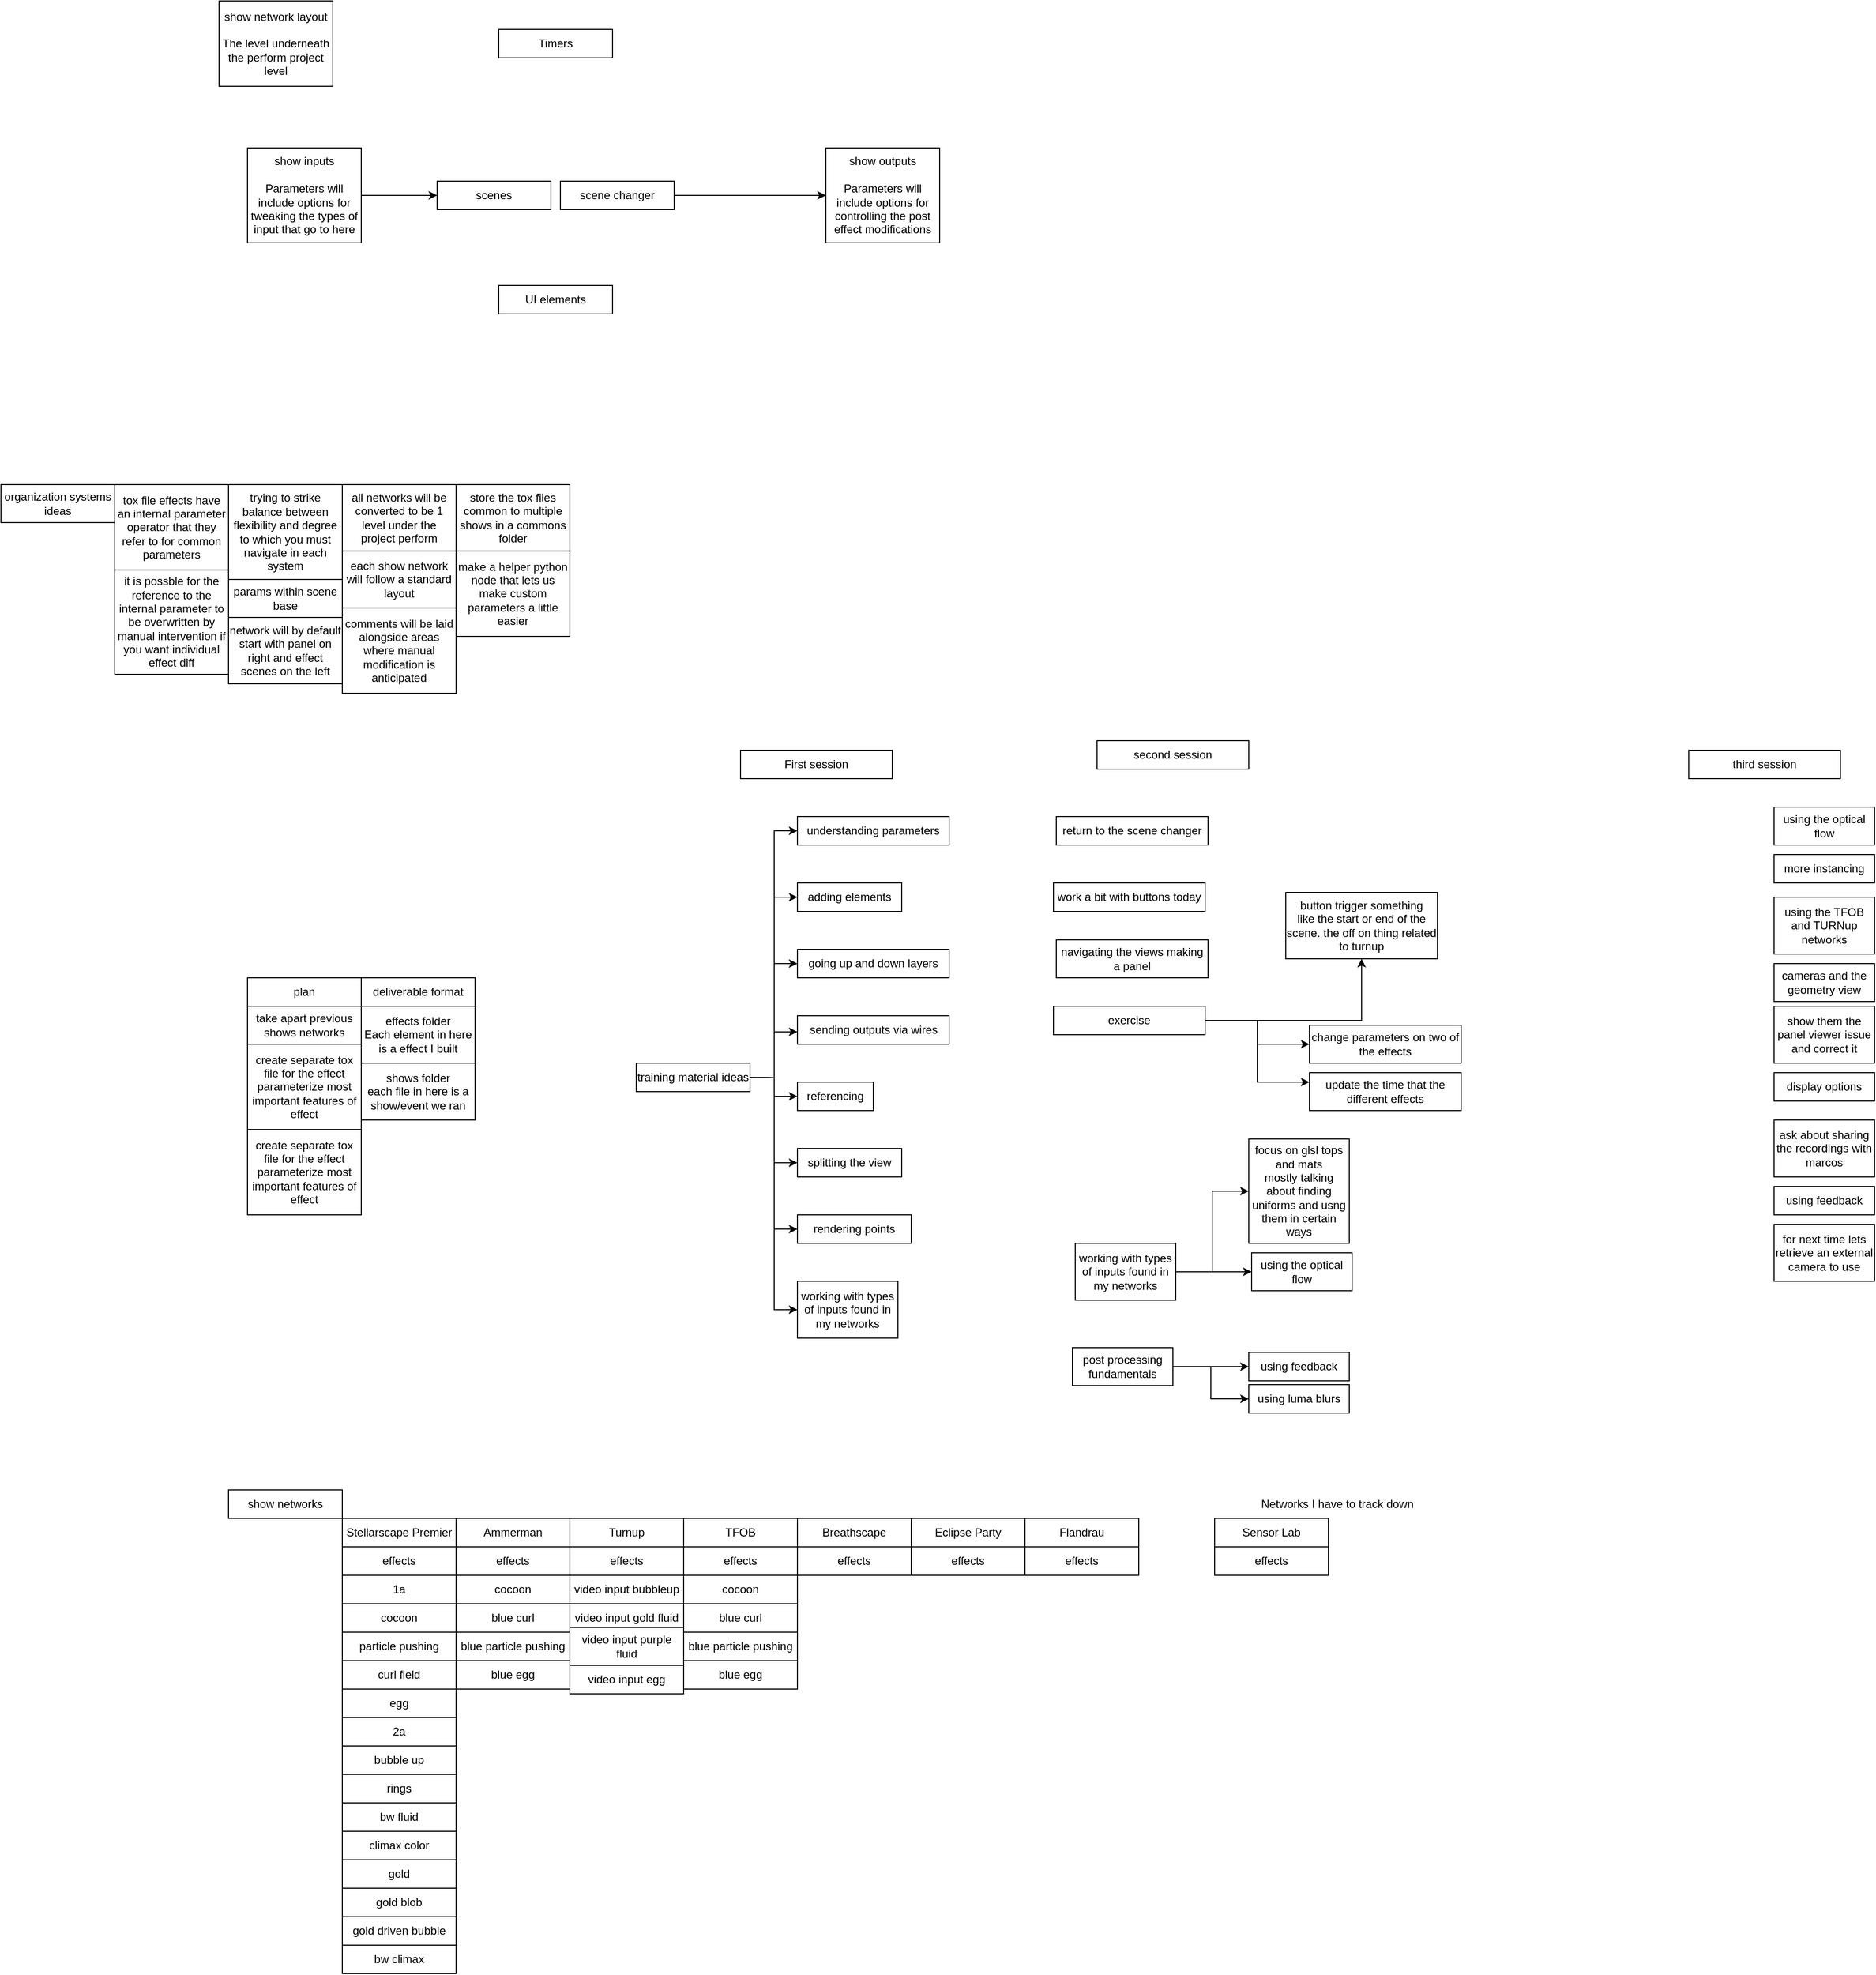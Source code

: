 <mxfile version="21.2.7" type="github">
  <diagram name="Page-1" id="jO3RNPpzsi-vT6jWUySs">
    <mxGraphModel dx="2092" dy="1921" grid="1" gridSize="10" guides="1" tooltips="1" connect="1" arrows="1" fold="1" page="1" pageScale="1" pageWidth="850" pageHeight="1100" math="0" shadow="0">
      <root>
        <mxCell id="0" />
        <mxCell id="1" parent="0" />
        <mxCell id="axIEKIJKyA-PjPpkGT-X-5" value="effects" style="rounded=0;whiteSpace=wrap;html=1;autosize=1;fixedWidth=1;resizeHeight=1;" parent="1" vertex="1">
          <mxGeometry x="200" y="560" width="120" height="30" as="geometry" />
        </mxCell>
        <mxCell id="axIEKIJKyA-PjPpkGT-X-6" value="show networks" style="rounded=0;whiteSpace=wrap;html=1;autosize=1;fixedWidth=1;resizeHeight=1;" parent="1" vertex="1">
          <mxGeometry x="80" y="500" width="120" height="30" as="geometry" />
        </mxCell>
        <mxCell id="axIEKIJKyA-PjPpkGT-X-7" value="&lt;div&gt;plan&lt;/div&gt;" style="rounded=0;whiteSpace=wrap;html=1;autosize=1;fixedWidth=1;resizeHeight=1;" parent="1" vertex="1">
          <mxGeometry x="100" y="-40" width="120" height="30" as="geometry" />
        </mxCell>
        <mxCell id="axIEKIJKyA-PjPpkGT-X-8" value="take apart previous shows networks" style="rounded=0;whiteSpace=wrap;html=1;autosize=1;fixedWidth=1;resizeHeight=1;" parent="1" vertex="1">
          <mxGeometry x="100" y="-10" width="120" height="40" as="geometry" />
        </mxCell>
        <mxCell id="axIEKIJKyA-PjPpkGT-X-9" value="&lt;div&gt;create separate tox file for the effect&lt;/div&gt;&lt;div&gt;parameterize most important features of effect&lt;/div&gt;" style="rounded=0;whiteSpace=wrap;html=1;autosize=1;fixedWidth=1;resizeHeight=1;verticalAlign=middle;labelPosition=center;verticalLabelPosition=middle;align=center;" parent="1" vertex="1">
          <mxGeometry x="100" y="30" width="120" height="90" as="geometry" />
        </mxCell>
        <mxCell id="axIEKIJKyA-PjPpkGT-X-10" value="&lt;div&gt;create separate tox file for the effect&lt;/div&gt;&lt;div&gt;parameterize most important features of effect&lt;/div&gt;" style="rounded=0;whiteSpace=wrap;html=1;autosize=1;fixedWidth=1;resizeHeight=1;verticalAlign=middle;labelPosition=center;verticalLabelPosition=middle;align=center;" parent="1" vertex="1">
          <mxGeometry x="100" y="120" width="120" height="90" as="geometry" />
        </mxCell>
        <mxCell id="axIEKIJKyA-PjPpkGT-X-11" value="deliverable format" style="rounded=0;whiteSpace=wrap;html=1;autosize=1;fixedWidth=1;resizeHeight=1;" parent="1" vertex="1">
          <mxGeometry x="220" y="-40" width="120" height="30" as="geometry" />
        </mxCell>
        <mxCell id="axIEKIJKyA-PjPpkGT-X-12" value="&lt;div&gt;effects folder&lt;/div&gt;&lt;div&gt;Each element in here is a effect I built&lt;br&gt;&lt;/div&gt;" style="rounded=0;whiteSpace=wrap;html=1;autosize=1;fixedWidth=1;resizeHeight=1;" parent="1" vertex="1">
          <mxGeometry x="220" y="-10" width="120" height="60" as="geometry" />
        </mxCell>
        <mxCell id="axIEKIJKyA-PjPpkGT-X-13" value="&lt;div&gt;shows folder&lt;/div&gt;&lt;div&gt;each file in here is a show/event we ran&lt;br&gt;&lt;/div&gt;" style="rounded=0;whiteSpace=wrap;html=1;autosize=1;fixedWidth=1;resizeHeight=1;" parent="1" vertex="1">
          <mxGeometry x="220" y="50" width="120" height="60" as="geometry" />
        </mxCell>
        <mxCell id="axIEKIJKyA-PjPpkGT-X-14" value="Stellarscape Premier" style="rounded=0;whiteSpace=wrap;html=1;autosize=1;fixedWidth=1;resizeHeight=1;" parent="1" vertex="1">
          <mxGeometry x="200" y="530" width="120" height="30" as="geometry" />
        </mxCell>
        <mxCell id="axIEKIJKyA-PjPpkGT-X-15" value="Ammerman" style="rounded=0;whiteSpace=wrap;html=1;autosize=1;fixedWidth=1;resizeHeight=1;" parent="1" vertex="1">
          <mxGeometry x="320" y="530" width="120" height="30" as="geometry" />
        </mxCell>
        <mxCell id="axIEKIJKyA-PjPpkGT-X-16" value="effects" style="rounded=0;whiteSpace=wrap;html=1;autosize=1;fixedWidth=1;resizeHeight=1;" parent="1" vertex="1">
          <mxGeometry x="320" y="560" width="120" height="30" as="geometry" />
        </mxCell>
        <mxCell id="axIEKIJKyA-PjPpkGT-X-17" value="Breathscape" style="rounded=0;whiteSpace=wrap;html=1;autosize=1;fixedWidth=1;resizeHeight=1;" parent="1" vertex="1">
          <mxGeometry x="680" y="530" width="120" height="30" as="geometry" />
        </mxCell>
        <mxCell id="axIEKIJKyA-PjPpkGT-X-18" value="effects" style="rounded=0;whiteSpace=wrap;html=1;autosize=1;fixedWidth=1;resizeHeight=1;" parent="1" vertex="1">
          <mxGeometry x="680" y="560" width="120" height="30" as="geometry" />
        </mxCell>
        <mxCell id="axIEKIJKyA-PjPpkGT-X-19" value="Turnup" style="rounded=0;whiteSpace=wrap;html=1;autosize=1;fixedWidth=1;resizeHeight=1;" parent="1" vertex="1">
          <mxGeometry x="440" y="530" width="120" height="30" as="geometry" />
        </mxCell>
        <mxCell id="axIEKIJKyA-PjPpkGT-X-20" value="effects" style="rounded=0;whiteSpace=wrap;html=1;autosize=1;fixedWidth=1;resizeHeight=1;" parent="1" vertex="1">
          <mxGeometry x="440" y="560" width="120" height="30" as="geometry" />
        </mxCell>
        <mxCell id="axIEKIJKyA-PjPpkGT-X-21" value="Sensor Lab" style="rounded=0;whiteSpace=wrap;html=1;autosize=1;fixedWidth=1;resizeHeight=1;" parent="1" vertex="1">
          <mxGeometry x="1120" y="530" width="120" height="30" as="geometry" />
        </mxCell>
        <mxCell id="axIEKIJKyA-PjPpkGT-X-22" value="effects" style="rounded=0;whiteSpace=wrap;html=1;autosize=1;fixedWidth=1;resizeHeight=1;" parent="1" vertex="1">
          <mxGeometry x="1120" y="560" width="120" height="30" as="geometry" />
        </mxCell>
        <mxCell id="axIEKIJKyA-PjPpkGT-X-25" value="TFOB" style="rounded=0;whiteSpace=wrap;html=1;autosize=1;fixedWidth=1;resizeHeight=1;" parent="1" vertex="1">
          <mxGeometry x="560" y="530" width="120" height="30" as="geometry" />
        </mxCell>
        <mxCell id="axIEKIJKyA-PjPpkGT-X-26" value="effects" style="rounded=0;whiteSpace=wrap;html=1;autosize=1;fixedWidth=1;resizeHeight=1;" parent="1" vertex="1">
          <mxGeometry x="560" y="560" width="120" height="30" as="geometry" />
        </mxCell>
        <mxCell id="axIEKIJKyA-PjPpkGT-X-27" value="Eclipse Party" style="rounded=0;whiteSpace=wrap;html=1;autosize=1;fixedWidth=1;resizeHeight=1;" parent="1" vertex="1">
          <mxGeometry x="800" y="530" width="120" height="30" as="geometry" />
        </mxCell>
        <mxCell id="axIEKIJKyA-PjPpkGT-X-28" value="effects" style="rounded=0;whiteSpace=wrap;html=1;autosize=1;fixedWidth=1;resizeHeight=1;" parent="1" vertex="1">
          <mxGeometry x="800" y="560" width="120" height="30" as="geometry" />
        </mxCell>
        <mxCell id="axIEKIJKyA-PjPpkGT-X-29" value="Flandrau" style="rounded=0;whiteSpace=wrap;html=1;autosize=1;fixedWidth=1;resizeHeight=1;" parent="1" vertex="1">
          <mxGeometry x="920" y="530" width="120" height="30" as="geometry" />
        </mxCell>
        <mxCell id="axIEKIJKyA-PjPpkGT-X-30" value="effects" style="rounded=0;whiteSpace=wrap;html=1;autosize=1;fixedWidth=1;resizeHeight=1;" parent="1" vertex="1">
          <mxGeometry x="920" y="560" width="120" height="30" as="geometry" />
        </mxCell>
        <mxCell id="axIEKIJKyA-PjPpkGT-X-31" value="cocoon" style="rounded=0;whiteSpace=wrap;html=1;autosize=1;fixedWidth=1;resizeHeight=1;" parent="1" vertex="1">
          <mxGeometry x="200" y="620" width="120" height="30" as="geometry" />
        </mxCell>
        <mxCell id="axIEKIJKyA-PjPpkGT-X-32" value="particle pushing" style="rounded=0;whiteSpace=wrap;html=1;autosize=1;fixedWidth=1;resizeHeight=1;" parent="1" vertex="1">
          <mxGeometry x="200" y="650" width="120" height="30" as="geometry" />
        </mxCell>
        <mxCell id="axIEKIJKyA-PjPpkGT-X-33" value="curl field" style="rounded=0;whiteSpace=wrap;html=1;autosize=1;fixedWidth=1;resizeHeight=1;" parent="1" vertex="1">
          <mxGeometry x="200" y="680" width="120" height="30" as="geometry" />
        </mxCell>
        <mxCell id="axIEKIJKyA-PjPpkGT-X-34" value="1a" style="rounded=0;whiteSpace=wrap;html=1;autosize=1;fixedWidth=1;resizeHeight=1;" parent="1" vertex="1">
          <mxGeometry x="200" y="590" width="120" height="30" as="geometry" />
        </mxCell>
        <mxCell id="axIEKIJKyA-PjPpkGT-X-35" value="egg" style="rounded=0;whiteSpace=wrap;html=1;autosize=1;fixedWidth=1;resizeHeight=1;" parent="1" vertex="1">
          <mxGeometry x="200" y="710" width="120" height="30" as="geometry" />
        </mxCell>
        <mxCell id="axIEKIJKyA-PjPpkGT-X-36" value="bubble up" style="rounded=0;whiteSpace=wrap;html=1;autosize=1;fixedWidth=1;resizeHeight=1;" parent="1" vertex="1">
          <mxGeometry x="200" y="770" width="120" height="30" as="geometry" />
        </mxCell>
        <mxCell id="axIEKIJKyA-PjPpkGT-X-37" value="rings" style="rounded=0;whiteSpace=wrap;html=1;autosize=1;fixedWidth=1;resizeHeight=1;" parent="1" vertex="1">
          <mxGeometry x="200" y="800" width="120" height="30" as="geometry" />
        </mxCell>
        <mxCell id="axIEKIJKyA-PjPpkGT-X-38" value="bw fluid " style="rounded=0;whiteSpace=wrap;html=1;autosize=1;fixedWidth=1;resizeHeight=1;" parent="1" vertex="1">
          <mxGeometry x="200" y="830" width="120" height="30" as="geometry" />
        </mxCell>
        <mxCell id="axIEKIJKyA-PjPpkGT-X-39" value="gold" style="rounded=0;whiteSpace=wrap;html=1;autosize=1;fixedWidth=1;resizeHeight=1;" parent="1" vertex="1">
          <mxGeometry x="200" y="890" width="120" height="30" as="geometry" />
        </mxCell>
        <mxCell id="axIEKIJKyA-PjPpkGT-X-40" value="2a" style="rounded=0;whiteSpace=wrap;html=1;autosize=1;fixedWidth=1;resizeHeight=1;" parent="1" vertex="1">
          <mxGeometry x="200" y="740" width="120" height="30" as="geometry" />
        </mxCell>
        <mxCell id="axIEKIJKyA-PjPpkGT-X-41" value="gold driven bubble" style="rounded=0;whiteSpace=wrap;html=1;autosize=1;fixedWidth=1;resizeHeight=1;" parent="1" vertex="1">
          <mxGeometry x="200" y="950" width="120" height="30" as="geometry" />
        </mxCell>
        <mxCell id="axIEKIJKyA-PjPpkGT-X-42" value="bw climax" style="rounded=0;whiteSpace=wrap;html=1;autosize=1;fixedWidth=1;resizeHeight=1;" parent="1" vertex="1">
          <mxGeometry x="200" y="980" width="120" height="30" as="geometry" />
        </mxCell>
        <mxCell id="axIEKIJKyA-PjPpkGT-X-43" value="climax color" style="rounded=0;whiteSpace=wrap;html=1;autosize=1;fixedWidth=1;resizeHeight=1;" parent="1" vertex="1">
          <mxGeometry x="200" y="860" width="120" height="30" as="geometry" />
        </mxCell>
        <mxCell id="axIEKIJKyA-PjPpkGT-X-44" value="gold blob" style="rounded=0;whiteSpace=wrap;html=1;autosize=1;fixedWidth=1;resizeHeight=1;" parent="1" vertex="1">
          <mxGeometry x="200" y="920" width="120" height="30" as="geometry" />
        </mxCell>
        <mxCell id="axIEKIJKyA-PjPpkGT-X-45" value="cocoon" style="rounded=0;whiteSpace=wrap;html=1;autosize=1;fixedWidth=1;resizeHeight=1;" parent="1" vertex="1">
          <mxGeometry x="320" y="590" width="120" height="30" as="geometry" />
        </mxCell>
        <mxCell id="axIEKIJKyA-PjPpkGT-X-46" value="blue curl" style="rounded=0;whiteSpace=wrap;html=1;autosize=1;fixedWidth=1;resizeHeight=1;" parent="1" vertex="1">
          <mxGeometry x="320" y="620" width="120" height="30" as="geometry" />
        </mxCell>
        <mxCell id="axIEKIJKyA-PjPpkGT-X-47" value="blue particle pushing" style="rounded=0;whiteSpace=wrap;html=1;autosize=1;fixedWidth=1;resizeHeight=1;" parent="1" vertex="1">
          <mxGeometry x="320" y="650" width="120" height="30" as="geometry" />
        </mxCell>
        <mxCell id="axIEKIJKyA-PjPpkGT-X-48" value="blue egg" style="rounded=0;whiteSpace=wrap;html=1;autosize=1;fixedWidth=1;resizeHeight=1;" parent="1" vertex="1">
          <mxGeometry x="320" y="680" width="120" height="30" as="geometry" />
        </mxCell>
        <mxCell id="axIEKIJKyA-PjPpkGT-X-49" value="video input bubbleup" style="rounded=0;whiteSpace=wrap;html=1;autosize=1;fixedWidth=1;resizeHeight=1;" parent="1" vertex="1">
          <mxGeometry x="440" y="590" width="120" height="30" as="geometry" />
        </mxCell>
        <mxCell id="axIEKIJKyA-PjPpkGT-X-51" value="gold" style="rounded=0;whiteSpace=wrap;html=1;autosize=1;fixedWidth=1;resizeHeight=1;" parent="1" vertex="1">
          <mxGeometry x="440" y="620" width="120" height="30" as="geometry" />
        </mxCell>
        <mxCell id="axIEKIJKyA-PjPpkGT-X-52" value="&lt;div&gt;video input gold fluid&lt;/div&gt;" style="rounded=0;whiteSpace=wrap;html=1;autosize=1;fixedWidth=1;resizeHeight=1;" parent="1" vertex="1">
          <mxGeometry x="440" y="620" width="120" height="30" as="geometry" />
        </mxCell>
        <mxCell id="axIEKIJKyA-PjPpkGT-X-53" value="video input purple fluid" style="rounded=0;whiteSpace=wrap;html=1;autosize=1;fixedWidth=1;resizeHeight=1;" parent="1" vertex="1">
          <mxGeometry x="440" y="645" width="120" height="40" as="geometry" />
        </mxCell>
        <mxCell id="axIEKIJKyA-PjPpkGT-X-54" value="video input egg" style="rounded=0;whiteSpace=wrap;html=1;autosize=1;fixedWidth=1;resizeHeight=1;" parent="1" vertex="1">
          <mxGeometry x="440" y="685" width="120" height="30" as="geometry" />
        </mxCell>
        <mxCell id="axIEKIJKyA-PjPpkGT-X-59" value="cocoon" style="rounded=0;whiteSpace=wrap;html=1;autosize=1;fixedWidth=1;resizeHeight=1;" parent="1" vertex="1">
          <mxGeometry x="560" y="590" width="120" height="30" as="geometry" />
        </mxCell>
        <mxCell id="axIEKIJKyA-PjPpkGT-X-60" value="blue curl" style="rounded=0;whiteSpace=wrap;html=1;autosize=1;fixedWidth=1;resizeHeight=1;" parent="1" vertex="1">
          <mxGeometry x="560" y="620" width="120" height="30" as="geometry" />
        </mxCell>
        <mxCell id="axIEKIJKyA-PjPpkGT-X-61" value="blue particle pushing" style="rounded=0;whiteSpace=wrap;html=1;autosize=1;fixedWidth=1;resizeHeight=1;" parent="1" vertex="1">
          <mxGeometry x="560" y="650" width="120" height="30" as="geometry" />
        </mxCell>
        <mxCell id="axIEKIJKyA-PjPpkGT-X-62" value="blue egg" style="rounded=0;whiteSpace=wrap;html=1;autosize=1;fixedWidth=1;resizeHeight=1;" parent="1" vertex="1">
          <mxGeometry x="560" y="680" width="120" height="30" as="geometry" />
        </mxCell>
        <mxCell id="axIEKIJKyA-PjPpkGT-X-83" style="edgeStyle=orthogonalEdgeStyle;rounded=0;orthogonalLoop=1;jettySize=auto;html=1;exitX=1;exitY=0.5;exitDx=0;exitDy=0;entryX=0;entryY=0.5;entryDx=0;entryDy=0;strokeColor=default;" parent="1" target="axIEKIJKyA-PjPpkGT-X-69" edge="1">
          <mxGeometry relative="1" as="geometry">
            <mxPoint x="630" y="65" as="sourcePoint" />
          </mxGeometry>
        </mxCell>
        <mxCell id="axIEKIJKyA-PjPpkGT-X-84" style="edgeStyle=orthogonalEdgeStyle;rounded=0;orthogonalLoop=1;jettySize=auto;html=1;exitX=1;exitY=0.5;exitDx=0;exitDy=0;entryX=0;entryY=0.5;entryDx=0;entryDy=0;strokeColor=default;" parent="1" target="axIEKIJKyA-PjPpkGT-X-70" edge="1">
          <mxGeometry relative="1" as="geometry">
            <mxPoint x="630" y="65" as="sourcePoint" />
          </mxGeometry>
        </mxCell>
        <mxCell id="axIEKIJKyA-PjPpkGT-X-85" style="edgeStyle=orthogonalEdgeStyle;rounded=0;orthogonalLoop=1;jettySize=auto;html=1;exitX=1;exitY=0.5;exitDx=0;exitDy=0;entryX=0;entryY=0.5;entryDx=0;entryDy=0;strokeColor=default;" parent="1" target="axIEKIJKyA-PjPpkGT-X-71" edge="1">
          <mxGeometry relative="1" as="geometry">
            <mxPoint x="630" y="65" as="sourcePoint" />
          </mxGeometry>
        </mxCell>
        <mxCell id="axIEKIJKyA-PjPpkGT-X-86" style="edgeStyle=orthogonalEdgeStyle;rounded=0;orthogonalLoop=1;jettySize=auto;html=1;exitX=1;exitY=0.5;exitDx=0;exitDy=0;entryX=0;entryY=0.567;entryDx=0;entryDy=0;entryPerimeter=0;strokeColor=default;" parent="1" target="axIEKIJKyA-PjPpkGT-X-76" edge="1">
          <mxGeometry relative="1" as="geometry">
            <mxPoint x="630" y="65" as="sourcePoint" />
          </mxGeometry>
        </mxCell>
        <mxCell id="axIEKIJKyA-PjPpkGT-X-87" style="edgeStyle=orthogonalEdgeStyle;rounded=0;orthogonalLoop=1;jettySize=auto;html=1;exitX=1;exitY=0.5;exitDx=0;exitDy=0;strokeColor=default;entryX=0;entryY=0.5;entryDx=0;entryDy=0;" parent="1" target="axIEKIJKyA-PjPpkGT-X-73" edge="1">
          <mxGeometry relative="1" as="geometry">
            <mxPoint x="630" y="65" as="sourcePoint" />
          </mxGeometry>
        </mxCell>
        <mxCell id="axIEKIJKyA-PjPpkGT-X-89" style="edgeStyle=orthogonalEdgeStyle;rounded=0;orthogonalLoop=1;jettySize=auto;html=1;exitX=1;exitY=0.5;exitDx=0;exitDy=0;entryX=0;entryY=0.5;entryDx=0;entryDy=0;strokeColor=default;" parent="1" target="axIEKIJKyA-PjPpkGT-X-72" edge="1">
          <mxGeometry relative="1" as="geometry">
            <mxPoint x="630" y="65" as="sourcePoint" />
          </mxGeometry>
        </mxCell>
        <mxCell id="axIEKIJKyA-PjPpkGT-X-90" style="edgeStyle=orthogonalEdgeStyle;rounded=0;orthogonalLoop=1;jettySize=auto;html=1;exitX=1;exitY=0.5;exitDx=0;exitDy=0;entryX=0;entryY=0.5;entryDx=0;entryDy=0;strokeColor=default;" parent="1" target="axIEKIJKyA-PjPpkGT-X-81" edge="1">
          <mxGeometry relative="1" as="geometry">
            <mxPoint x="630" y="65" as="sourcePoint" />
          </mxGeometry>
        </mxCell>
        <mxCell id="axIEKIJKyA-PjPpkGT-X-91" style="edgeStyle=orthogonalEdgeStyle;rounded=0;orthogonalLoop=1;jettySize=auto;html=1;exitX=1;exitY=0.5;exitDx=0;exitDy=0;entryX=0;entryY=0.5;entryDx=0;entryDy=0;strokeColor=default;" parent="1" target="axIEKIJKyA-PjPpkGT-X-77" edge="1">
          <mxGeometry relative="1" as="geometry">
            <mxPoint x="630" y="65" as="sourcePoint" />
          </mxGeometry>
        </mxCell>
        <mxCell id="axIEKIJKyA-PjPpkGT-X-63" value="training material ideas" style="rounded=0;whiteSpace=wrap;html=1;autosize=1;fixedWidth=1;resizeHeight=1;" parent="1" vertex="1">
          <mxGeometry x="510" y="50" width="120" height="30" as="geometry" />
        </mxCell>
        <mxCell id="axIEKIJKyA-PjPpkGT-X-70" value="adding elements" style="rounded=0;whiteSpace=wrap;html=1;autosize=1;fixedWidth=1;resizeHeight=1;fontFamily=Helvetica;fontSize=12;fontColor=default;align=center;strokeColor=default;fillColor=none;gradientColor=none;" parent="1" vertex="1">
          <mxGeometry x="680" y="-140" width="110" height="30" as="geometry" />
        </mxCell>
        <mxCell id="axIEKIJKyA-PjPpkGT-X-71" value="going up and down layers" style="rounded=0;whiteSpace=wrap;html=1;autosize=1;fixedWidth=1;resizeHeight=1;fontFamily=Helvetica;fontSize=12;fontColor=default;align=center;strokeColor=default;fillColor=none;gradientColor=none;" parent="1" vertex="1">
          <mxGeometry x="680" y="-70" width="160" height="30" as="geometry" />
        </mxCell>
        <mxCell id="axIEKIJKyA-PjPpkGT-X-72" value="splitting the view" style="rounded=0;whiteSpace=wrap;html=1;autosize=1;fixedWidth=1;resizeHeight=1;fontFamily=Helvetica;fontSize=12;fontColor=default;align=center;strokeColor=default;fillColor=none;gradientColor=none;" parent="1" vertex="1">
          <mxGeometry x="680" y="140" width="110" height="30" as="geometry" />
        </mxCell>
        <mxCell id="axIEKIJKyA-PjPpkGT-X-73" value="referencing" style="rounded=0;whiteSpace=wrap;html=1;autosize=1;fixedWidth=1;resizeHeight=1;fontFamily=Helvetica;fontSize=12;fontColor=default;align=center;strokeColor=default;fillColor=none;gradientColor=none;" parent="1" vertex="1">
          <mxGeometry x="680" y="70" width="80" height="30" as="geometry" />
        </mxCell>
        <mxCell id="axIEKIJKyA-PjPpkGT-X-76" value="sending outputs via wires" style="text;html=1;align=center;verticalAlign=middle;resizable=0;points=[];autosize=1;strokeColor=default;" parent="1" vertex="1">
          <mxGeometry x="680" width="160" height="30" as="geometry" />
        </mxCell>
        <mxCell id="axIEKIJKyA-PjPpkGT-X-77" value="&lt;div&gt;working with types of inputs found in my networks&lt;/div&gt;" style="rounded=0;whiteSpace=wrap;html=1;autosize=1;fixedWidth=1;resizeHeight=1;fontFamily=Helvetica;fontSize=12;fontColor=default;align=center;strokeColor=default;fillColor=none;gradientColor=none;" parent="1" vertex="1">
          <mxGeometry x="680" y="280" width="106" height="60" as="geometry" />
        </mxCell>
        <mxCell id="axIEKIJKyA-PjPpkGT-X-81" value="rendering points" style="rounded=0;whiteSpace=wrap;html=1;autosize=1;fixedWidth=1;resizeHeight=1;strokeColor=default;" parent="1" vertex="1">
          <mxGeometry x="680" y="210" width="120" height="30" as="geometry" />
        </mxCell>
        <mxCell id="axIEKIJKyA-PjPpkGT-X-69" value="understanding parameters" style="rounded=0;whiteSpace=wrap;html=1;autosize=1;fixedWidth=1;resizeHeight=1;fontFamily=Helvetica;fontSize=12;fontColor=default;align=center;strokeColor=default;fillColor=none;gradientColor=none;" parent="1" vertex="1">
          <mxGeometry x="680" y="-210" width="160" height="30" as="geometry" />
        </mxCell>
        <mxCell id="axIEKIJKyA-PjPpkGT-X-96" value="Networks I have to track down" style="text;html=1;align=center;verticalAlign=middle;resizable=0;points=[];autosize=1;" parent="1" vertex="1">
          <mxGeometry x="1159" y="500" width="180" height="30" as="geometry" />
        </mxCell>
        <mxCell id="axIEKIJKyA-PjPpkGT-X-97" value="&amp;nbsp;" style="text;whiteSpace=wrap;html=1;" parent="1" vertex="1">
          <mxGeometry x="10" y="90" width="40" height="40" as="geometry" />
        </mxCell>
        <mxCell id="8prkjfwwkmIOHAyzSjH_-1" value="return to the scene changer" style="rounded=0;whiteSpace=wrap;html=1;autosize=1;fixedWidth=1;resizeHeight=1;fontFamily=Helvetica;fontSize=12;fontColor=default;align=center;strokeColor=default;fillColor=none;gradientColor=none;" parent="1" vertex="1">
          <mxGeometry x="953" y="-210" width="160" height="30" as="geometry" />
        </mxCell>
        <mxCell id="8prkjfwwkmIOHAyzSjH_-2" value="work a bit with buttons today" style="rounded=0;whiteSpace=wrap;html=1;autosize=1;fixedWidth=1;resizeHeight=1;fontFamily=Helvetica;fontSize=12;fontColor=default;align=center;strokeColor=default;fillColor=none;gradientColor=none;" parent="1" vertex="1">
          <mxGeometry x="950" y="-140" width="160" height="30" as="geometry" />
        </mxCell>
        <mxCell id="8prkjfwwkmIOHAyzSjH_-3" value="navigating the views making a panel" style="rounded=0;whiteSpace=wrap;html=1;autosize=1;fixedWidth=1;resizeHeight=1;fontFamily=Helvetica;fontSize=12;fontColor=default;align=center;strokeColor=default;fillColor=none;gradientColor=none;" parent="1" vertex="1">
          <mxGeometry x="953" y="-80" width="160" height="40" as="geometry" />
        </mxCell>
        <mxCell id="8prkjfwwkmIOHAyzSjH_-17" value="" style="edgeStyle=orthogonalEdgeStyle;rounded=0;orthogonalLoop=1;jettySize=auto;html=1;" parent="1" source="8prkjfwwkmIOHAyzSjH_-4" target="8prkjfwwkmIOHAyzSjH_-16" edge="1">
          <mxGeometry relative="1" as="geometry" />
        </mxCell>
        <mxCell id="8prkjfwwkmIOHAyzSjH_-19" value="" style="edgeStyle=orthogonalEdgeStyle;rounded=0;orthogonalLoop=1;jettySize=auto;html=1;" parent="1" source="8prkjfwwkmIOHAyzSjH_-4" target="8prkjfwwkmIOHAyzSjH_-18" edge="1">
          <mxGeometry relative="1" as="geometry" />
        </mxCell>
        <mxCell id="8prkjfwwkmIOHAyzSjH_-21" value="" style="edgeStyle=orthogonalEdgeStyle;rounded=0;orthogonalLoop=1;jettySize=auto;html=1;entryX=0;entryY=0.25;entryDx=0;entryDy=0;" parent="1" source="8prkjfwwkmIOHAyzSjH_-4" target="8prkjfwwkmIOHAyzSjH_-20" edge="1">
          <mxGeometry relative="1" as="geometry" />
        </mxCell>
        <mxCell id="8prkjfwwkmIOHAyzSjH_-4" value="exercise" style="rounded=0;whiteSpace=wrap;html=1;autosize=1;fixedWidth=1;resizeHeight=1;fontFamily=Helvetica;fontSize=12;fontColor=default;align=center;strokeColor=default;fillColor=none;gradientColor=none;" parent="1" vertex="1">
          <mxGeometry x="950" y="-10" width="160" height="30" as="geometry" />
        </mxCell>
        <mxCell id="8prkjfwwkmIOHAyzSjH_-7" value="" style="edgeStyle=orthogonalEdgeStyle;rounded=0;orthogonalLoop=1;jettySize=auto;html=1;" parent="1" source="8prkjfwwkmIOHAyzSjH_-5" target="8prkjfwwkmIOHAyzSjH_-6" edge="1">
          <mxGeometry relative="1" as="geometry" />
        </mxCell>
        <mxCell id="8prkjfwwkmIOHAyzSjH_-15" value="" style="edgeStyle=orthogonalEdgeStyle;rounded=0;orthogonalLoop=1;jettySize=auto;html=1;" parent="1" source="8prkjfwwkmIOHAyzSjH_-5" target="8prkjfwwkmIOHAyzSjH_-14" edge="1">
          <mxGeometry relative="1" as="geometry" />
        </mxCell>
        <mxCell id="8prkjfwwkmIOHAyzSjH_-5" value="&lt;div&gt;working with types of inputs found in my networks&lt;/div&gt;" style="rounded=0;whiteSpace=wrap;html=1;autosize=1;fixedWidth=1;resizeHeight=1;fontFamily=Helvetica;fontSize=12;fontColor=default;align=center;strokeColor=default;fillColor=none;gradientColor=none;" parent="1" vertex="1">
          <mxGeometry x="973" y="240" width="106" height="60" as="geometry" />
        </mxCell>
        <mxCell id="8prkjfwwkmIOHAyzSjH_-6" value="focus on glsl tops and mats&lt;br&gt;mostly talking about finding uniforms and usng them in certain ways" style="rounded=0;whiteSpace=wrap;html=1;autosize=1;fixedWidth=1;resizeHeight=1;fontFamily=Helvetica;fontSize=12;fontColor=default;align=center;strokeColor=default;fillColor=none;gradientColor=none;" parent="1" vertex="1">
          <mxGeometry x="1156" y="130" width="106" height="110" as="geometry" />
        </mxCell>
        <mxCell id="8prkjfwwkmIOHAyzSjH_-10" value="" style="edgeStyle=orthogonalEdgeStyle;rounded=0;orthogonalLoop=1;jettySize=auto;html=1;" parent="1" source="8prkjfwwkmIOHAyzSjH_-8" target="8prkjfwwkmIOHAyzSjH_-9" edge="1">
          <mxGeometry relative="1" as="geometry" />
        </mxCell>
        <mxCell id="8prkjfwwkmIOHAyzSjH_-12" value="" style="edgeStyle=orthogonalEdgeStyle;rounded=0;orthogonalLoop=1;jettySize=auto;html=1;" parent="1" source="8prkjfwwkmIOHAyzSjH_-8" target="8prkjfwwkmIOHAyzSjH_-11" edge="1">
          <mxGeometry relative="1" as="geometry" />
        </mxCell>
        <mxCell id="8prkjfwwkmIOHAyzSjH_-8" value="post processing fundamentals" style="rounded=0;whiteSpace=wrap;html=1;autosize=1;fixedWidth=1;resizeHeight=1;fontFamily=Helvetica;fontSize=12;fontColor=default;align=center;strokeColor=default;fillColor=none;gradientColor=none;" parent="1" vertex="1">
          <mxGeometry x="970" y="350" width="106" height="40" as="geometry" />
        </mxCell>
        <mxCell id="8prkjfwwkmIOHAyzSjH_-9" value="&lt;div&gt;using feedback&lt;/div&gt;" style="rounded=0;whiteSpace=wrap;html=1;autosize=1;fixedWidth=1;resizeHeight=1;fontFamily=Helvetica;fontSize=12;fontColor=default;align=center;strokeColor=default;fillColor=none;gradientColor=none;" parent="1" vertex="1">
          <mxGeometry x="1156" y="355" width="106" height="30" as="geometry" />
        </mxCell>
        <mxCell id="8prkjfwwkmIOHAyzSjH_-11" value="using luma blurs" style="rounded=0;whiteSpace=wrap;html=1;autosize=1;fixedWidth=1;resizeHeight=1;fontFamily=Helvetica;fontSize=12;fontColor=default;align=center;strokeColor=default;fillColor=none;gradientColor=none;" parent="1" vertex="1">
          <mxGeometry x="1156" y="389" width="106" height="30" as="geometry" />
        </mxCell>
        <mxCell id="8prkjfwwkmIOHAyzSjH_-14" value="using the optical flow" style="rounded=0;whiteSpace=wrap;html=1;autosize=1;fixedWidth=1;resizeHeight=1;fontFamily=Helvetica;fontSize=12;fontColor=default;align=center;strokeColor=default;fillColor=none;gradientColor=none;" parent="1" vertex="1">
          <mxGeometry x="1159" y="250" width="106" height="40" as="geometry" />
        </mxCell>
        <mxCell id="8prkjfwwkmIOHAyzSjH_-16" value="&lt;div&gt;button trigger something&lt;/div&gt;&lt;div&gt;like the start or end of the scene. the off on thing related to turnup&lt;br&gt;&lt;/div&gt;" style="rounded=0;whiteSpace=wrap;html=1;autosize=1;fixedWidth=1;resizeHeight=1;fontFamily=Helvetica;fontSize=12;fontColor=default;align=center;strokeColor=default;fillColor=none;gradientColor=none;" parent="1" vertex="1">
          <mxGeometry x="1195" y="-130" width="160" height="70" as="geometry" />
        </mxCell>
        <mxCell id="8prkjfwwkmIOHAyzSjH_-18" value="change parameters on two of the effects" style="rounded=0;whiteSpace=wrap;html=1;autosize=1;fixedWidth=1;resizeHeight=1;fontFamily=Helvetica;fontSize=12;fontColor=default;align=center;strokeColor=default;fillColor=none;gradientColor=none;" parent="1" vertex="1">
          <mxGeometry x="1220" y="10" width="160" height="40" as="geometry" />
        </mxCell>
        <mxCell id="8prkjfwwkmIOHAyzSjH_-20" value="update the time that the different effects " style="rounded=0;whiteSpace=wrap;html=1;autosize=1;fixedWidth=1;resizeHeight=1;fontFamily=Helvetica;fontSize=12;fontColor=default;align=center;strokeColor=default;fillColor=none;gradientColor=none;" parent="1" vertex="1">
          <mxGeometry x="1220" y="60" width="160" height="40" as="geometry" />
        </mxCell>
        <mxCell id="ISq-TGhER7DgccQ3ykd7-1" value="First session" style="rounded=0;whiteSpace=wrap;html=1;autosize=1;fixedWidth=1;resizeHeight=1;fontFamily=Helvetica;fontSize=12;fontColor=default;align=center;strokeColor=default;fillColor=none;gradientColor=none;" parent="1" vertex="1">
          <mxGeometry x="620" y="-280" width="160" height="30" as="geometry" />
        </mxCell>
        <mxCell id="ISq-TGhER7DgccQ3ykd7-2" value="second session" style="rounded=0;whiteSpace=wrap;html=1;autosize=1;fixedWidth=1;resizeHeight=1;fontFamily=Helvetica;fontSize=12;fontColor=default;align=center;strokeColor=default;fillColor=none;gradientColor=none;" parent="1" vertex="1">
          <mxGeometry x="996" y="-290" width="160" height="30" as="geometry" />
        </mxCell>
        <mxCell id="ISq-TGhER7DgccQ3ykd7-3" value="third session" style="rounded=0;whiteSpace=wrap;html=1;autosize=1;fixedWidth=1;resizeHeight=1;fontFamily=Helvetica;fontSize=12;fontColor=default;align=center;strokeColor=default;fillColor=none;gradientColor=none;" parent="1" vertex="1">
          <mxGeometry x="1620" y="-280" width="160" height="30" as="geometry" />
        </mxCell>
        <mxCell id="ISq-TGhER7DgccQ3ykd7-4" value="using the optical flow" style="rounded=0;whiteSpace=wrap;html=1;autosize=1;fixedWidth=1;resizeHeight=1;fontFamily=Helvetica;fontSize=12;fontColor=default;align=center;strokeColor=default;fillColor=none;gradientColor=none;" parent="1" vertex="1">
          <mxGeometry x="1710" y="-220" width="106" height="40" as="geometry" />
        </mxCell>
        <mxCell id="ISq-TGhER7DgccQ3ykd7-5" value="more instancing" style="rounded=0;whiteSpace=wrap;html=1;autosize=1;fixedWidth=1;resizeHeight=1;fontFamily=Helvetica;fontSize=12;fontColor=default;align=center;strokeColor=default;fillColor=none;gradientColor=none;" parent="1" vertex="1">
          <mxGeometry x="1710" y="-170" width="106" height="30" as="geometry" />
        </mxCell>
        <mxCell id="ISq-TGhER7DgccQ3ykd7-6" value="using the TFOB and TURNup networks" style="rounded=0;whiteSpace=wrap;html=1;autosize=1;fixedWidth=1;resizeHeight=1;fontFamily=Helvetica;fontSize=12;fontColor=default;align=center;strokeColor=default;fillColor=none;gradientColor=none;" parent="1" vertex="1">
          <mxGeometry x="1710" y="-125" width="106" height="60" as="geometry" />
        </mxCell>
        <mxCell id="ISq-TGhER7DgccQ3ykd7-7" value="cameras and the geometry view" style="rounded=0;whiteSpace=wrap;html=1;autosize=1;fixedWidth=1;resizeHeight=1;fontFamily=Helvetica;fontSize=12;fontColor=default;align=center;strokeColor=default;fillColor=none;gradientColor=none;" parent="1" vertex="1">
          <mxGeometry x="1710" y="-55" width="106" height="40" as="geometry" />
        </mxCell>
        <mxCell id="ISq-TGhER7DgccQ3ykd7-8" value="show them the panel viewer issue and correct it" style="rounded=0;whiteSpace=wrap;html=1;autosize=1;fixedWidth=1;resizeHeight=1;fontFamily=Helvetica;fontSize=12;fontColor=default;align=center;strokeColor=default;fillColor=none;gradientColor=none;" parent="1" vertex="1">
          <mxGeometry x="1710" y="-10" width="106" height="60" as="geometry" />
        </mxCell>
        <mxCell id="ISq-TGhER7DgccQ3ykd7-9" value="display options" style="rounded=0;whiteSpace=wrap;html=1;autosize=1;fixedWidth=1;resizeHeight=1;fontFamily=Helvetica;fontSize=12;fontColor=default;align=center;strokeColor=default;fillColor=none;gradientColor=none;" parent="1" vertex="1">
          <mxGeometry x="1710" y="60" width="106" height="30" as="geometry" />
        </mxCell>
        <mxCell id="ISq-TGhER7DgccQ3ykd7-10" value="ask about sharing the recordings with marcos" style="rounded=0;whiteSpace=wrap;html=1;autosize=1;fixedWidth=1;resizeHeight=1;fontFamily=Helvetica;fontSize=12;fontColor=default;align=center;strokeColor=default;fillColor=none;gradientColor=none;" parent="1" vertex="1">
          <mxGeometry x="1710" y="110" width="106" height="60" as="geometry" />
        </mxCell>
        <mxCell id="ISq-TGhER7DgccQ3ykd7-11" value="&lt;div&gt;using feedback&lt;/div&gt;" style="rounded=0;whiteSpace=wrap;html=1;autosize=1;fixedWidth=1;resizeHeight=1;fontFamily=Helvetica;fontSize=12;fontColor=default;align=center;strokeColor=default;fillColor=none;gradientColor=none;" parent="1" vertex="1">
          <mxGeometry x="1710" y="180" width="106" height="30" as="geometry" />
        </mxCell>
        <mxCell id="ISq-TGhER7DgccQ3ykd7-13" value="for next time lets retrieve an external camera to use" style="rounded=0;whiteSpace=wrap;html=1;autosize=1;fixedWidth=1;resizeHeight=1;fontFamily=Helvetica;fontSize=12;fontColor=default;align=center;strokeColor=default;fillColor=none;gradientColor=none;" parent="1" vertex="1">
          <mxGeometry x="1710" y="220" width="106" height="60" as="geometry" />
        </mxCell>
        <mxCell id="0WaZHpqxp3nUxZz5_Epp-2" value="organization systems ideas" style="rounded=0;whiteSpace=wrap;html=1;autosize=1;fixedWidth=1;resizeHeight=1;" vertex="1" parent="1">
          <mxGeometry x="-160" y="-560" width="120" height="40" as="geometry" />
        </mxCell>
        <mxCell id="0WaZHpqxp3nUxZz5_Epp-3" value="tox file effects have an internal parameter operator that they refer to for common parameters" style="rounded=0;whiteSpace=wrap;html=1;autosize=1;fixedWidth=1;resizeHeight=1;" vertex="1" parent="1">
          <mxGeometry x="-40" y="-560" width="120" height="90" as="geometry" />
        </mxCell>
        <mxCell id="0WaZHpqxp3nUxZz5_Epp-4" value="it is possble for the reference to the internal parameter to be overwritten by manual intervention if you want individual effect diff" style="rounded=0;whiteSpace=wrap;html=1;autosize=1;fixedWidth=1;resizeHeight=1;" vertex="1" parent="1">
          <mxGeometry x="-40" y="-470" width="120" height="110" as="geometry" />
        </mxCell>
        <mxCell id="0WaZHpqxp3nUxZz5_Epp-5" value="trying to strike balance between flexibility and degree to which you must navigate in each system" style="rounded=0;whiteSpace=wrap;html=1;autosize=1;fixedWidth=1;resizeHeight=1;" vertex="1" parent="1">
          <mxGeometry x="80" y="-560" width="120" height="100" as="geometry" />
        </mxCell>
        <mxCell id="0WaZHpqxp3nUxZz5_Epp-6" value="params within scene base" style="rounded=0;whiteSpace=wrap;html=1;autosize=1;fixedWidth=1;resizeHeight=1;" vertex="1" parent="1">
          <mxGeometry x="80" y="-460" width="120" height="40" as="geometry" />
        </mxCell>
        <mxCell id="0WaZHpqxp3nUxZz5_Epp-10" value="network will by default start with panel on right and effect scenes on the left" style="rounded=0;whiteSpace=wrap;html=1;autosize=1;fixedWidth=1;resizeHeight=1;" vertex="1" parent="1">
          <mxGeometry x="80" y="-420" width="120" height="70" as="geometry" />
        </mxCell>
        <mxCell id="0WaZHpqxp3nUxZz5_Epp-11" value="all networks will be converted to be 1 level under the project perform" style="rounded=0;whiteSpace=wrap;html=1;autosize=1;fixedWidth=1;resizeHeight=1;" vertex="1" parent="1">
          <mxGeometry x="200" y="-560" width="120" height="70" as="geometry" />
        </mxCell>
        <mxCell id="0WaZHpqxp3nUxZz5_Epp-12" value="each show network will follow a standard layout" style="rounded=0;whiteSpace=wrap;html=1;autosize=1;fixedWidth=1;resizeHeight=1;" vertex="1" parent="1">
          <mxGeometry x="200" y="-490" width="120" height="60" as="geometry" />
        </mxCell>
        <mxCell id="0WaZHpqxp3nUxZz5_Epp-13" value="&lt;div&gt;show network layout &lt;br&gt;&lt;/div&gt;&lt;div&gt;&lt;br&gt;&lt;/div&gt;&lt;div&gt;The level underneath the perform project level&lt;br&gt;&lt;/div&gt;" style="rounded=0;whiteSpace=wrap;html=1;autosize=1;fixedWidth=1;resizeHeight=1;" vertex="1" parent="1">
          <mxGeometry x="70" y="-1070" width="120" height="90" as="geometry" />
        </mxCell>
        <mxCell id="0WaZHpqxp3nUxZz5_Epp-16" value="" style="edgeStyle=orthogonalEdgeStyle;rounded=0;orthogonalLoop=1;jettySize=auto;html=1;" edge="1" parent="1" source="0WaZHpqxp3nUxZz5_Epp-14" target="0WaZHpqxp3nUxZz5_Epp-15">
          <mxGeometry relative="1" as="geometry" />
        </mxCell>
        <mxCell id="0WaZHpqxp3nUxZz5_Epp-14" value="&lt;div&gt;show inputs&lt;/div&gt;&lt;div&gt;&lt;br&gt;&lt;/div&gt;&lt;div&gt;Parameters will include options for tweaking the types of input that go to here&lt;br&gt;&lt;/div&gt;" style="rounded=0;whiteSpace=wrap;html=1;autosize=1;fixedWidth=1;resizeHeight=1;" vertex="1" parent="1">
          <mxGeometry x="100" y="-915" width="120" height="100" as="geometry" />
        </mxCell>
        <mxCell id="0WaZHpqxp3nUxZz5_Epp-15" value="scenes" style="rounded=0;whiteSpace=wrap;html=1;autosize=1;fixedWidth=1;resizeHeight=1;" vertex="1" parent="1">
          <mxGeometry x="300" y="-880" width="120" height="30" as="geometry" />
        </mxCell>
        <mxCell id="0WaZHpqxp3nUxZz5_Epp-19" value="" style="edgeStyle=orthogonalEdgeStyle;rounded=0;orthogonalLoop=1;jettySize=auto;html=1;" edge="1" parent="1" source="0WaZHpqxp3nUxZz5_Epp-17" target="0WaZHpqxp3nUxZz5_Epp-18">
          <mxGeometry relative="1" as="geometry" />
        </mxCell>
        <mxCell id="0WaZHpqxp3nUxZz5_Epp-17" value="scene changer" style="rounded=0;whiteSpace=wrap;html=1;autosize=1;fixedWidth=1;resizeHeight=1;" vertex="1" parent="1">
          <mxGeometry x="430" y="-880" width="120" height="30" as="geometry" />
        </mxCell>
        <mxCell id="0WaZHpqxp3nUxZz5_Epp-18" value="&lt;div&gt;show outputs&lt;/div&gt;&lt;div&gt;&lt;br&gt;&lt;/div&gt;&lt;div&gt;Parameters will include options for controlling the post effect modifications &lt;br&gt;&lt;/div&gt;" style="rounded=0;whiteSpace=wrap;html=1;autosize=1;fixedWidth=1;resizeHeight=1;" vertex="1" parent="1">
          <mxGeometry x="710" y="-915" width="120" height="100" as="geometry" />
        </mxCell>
        <mxCell id="0WaZHpqxp3nUxZz5_Epp-20" value="comments will be laid alongside areas where manual modification is anticipated" style="rounded=0;whiteSpace=wrap;html=1;autosize=1;fixedWidth=1;resizeHeight=1;" vertex="1" parent="1">
          <mxGeometry x="200" y="-430" width="120" height="90" as="geometry" />
        </mxCell>
        <mxCell id="0WaZHpqxp3nUxZz5_Epp-21" value="UI elements" style="rounded=0;whiteSpace=wrap;html=1;autosize=1;fixedWidth=1;resizeHeight=1;" vertex="1" parent="1">
          <mxGeometry x="365" y="-770" width="120" height="30" as="geometry" />
        </mxCell>
        <mxCell id="0WaZHpqxp3nUxZz5_Epp-22" value="Timers" style="rounded=0;whiteSpace=wrap;html=1;autosize=1;fixedWidth=1;resizeHeight=1;" vertex="1" parent="1">
          <mxGeometry x="365" y="-1040" width="120" height="30" as="geometry" />
        </mxCell>
        <mxCell id="0WaZHpqxp3nUxZz5_Epp-23" value="store the tox files common to multiple shows in a commons folder" style="rounded=0;whiteSpace=wrap;html=1;autosize=1;fixedWidth=1;resizeHeight=1;" vertex="1" parent="1">
          <mxGeometry x="320" y="-560" width="120" height="70" as="geometry" />
        </mxCell>
        <mxCell id="0WaZHpqxp3nUxZz5_Epp-24" value="make a helper python node that lets us make custom parameters a little easier" style="rounded=0;whiteSpace=wrap;html=1;autosize=1;fixedWidth=1;resizeHeight=1;" vertex="1" parent="1">
          <mxGeometry x="320" y="-490" width="120" height="90" as="geometry" />
        </mxCell>
      </root>
    </mxGraphModel>
  </diagram>
</mxfile>
